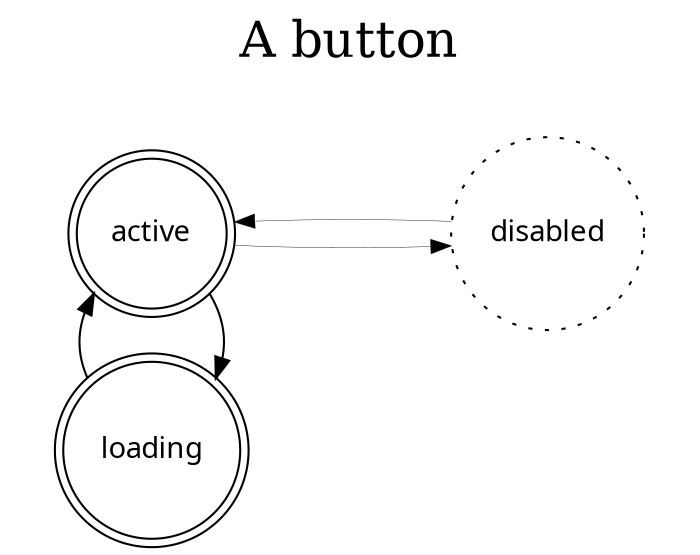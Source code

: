 strict digraph ethane  {
  labelloc="t";
  ratio = 0.6;
  label="A button\n\n"
  fontsize =24;
  splines=line;

  node[fontname="a song for jennifer"];

  rankdir=LR;
  size="8,5"
  node [shape = doublecircle]; active loading;
  node [shape = circle style = dotted] disabled;

  active -> loading  -> active [ constraint = false ]
  active -> disabled -> active [ constraint = true  penwidth = 0.2]
}

